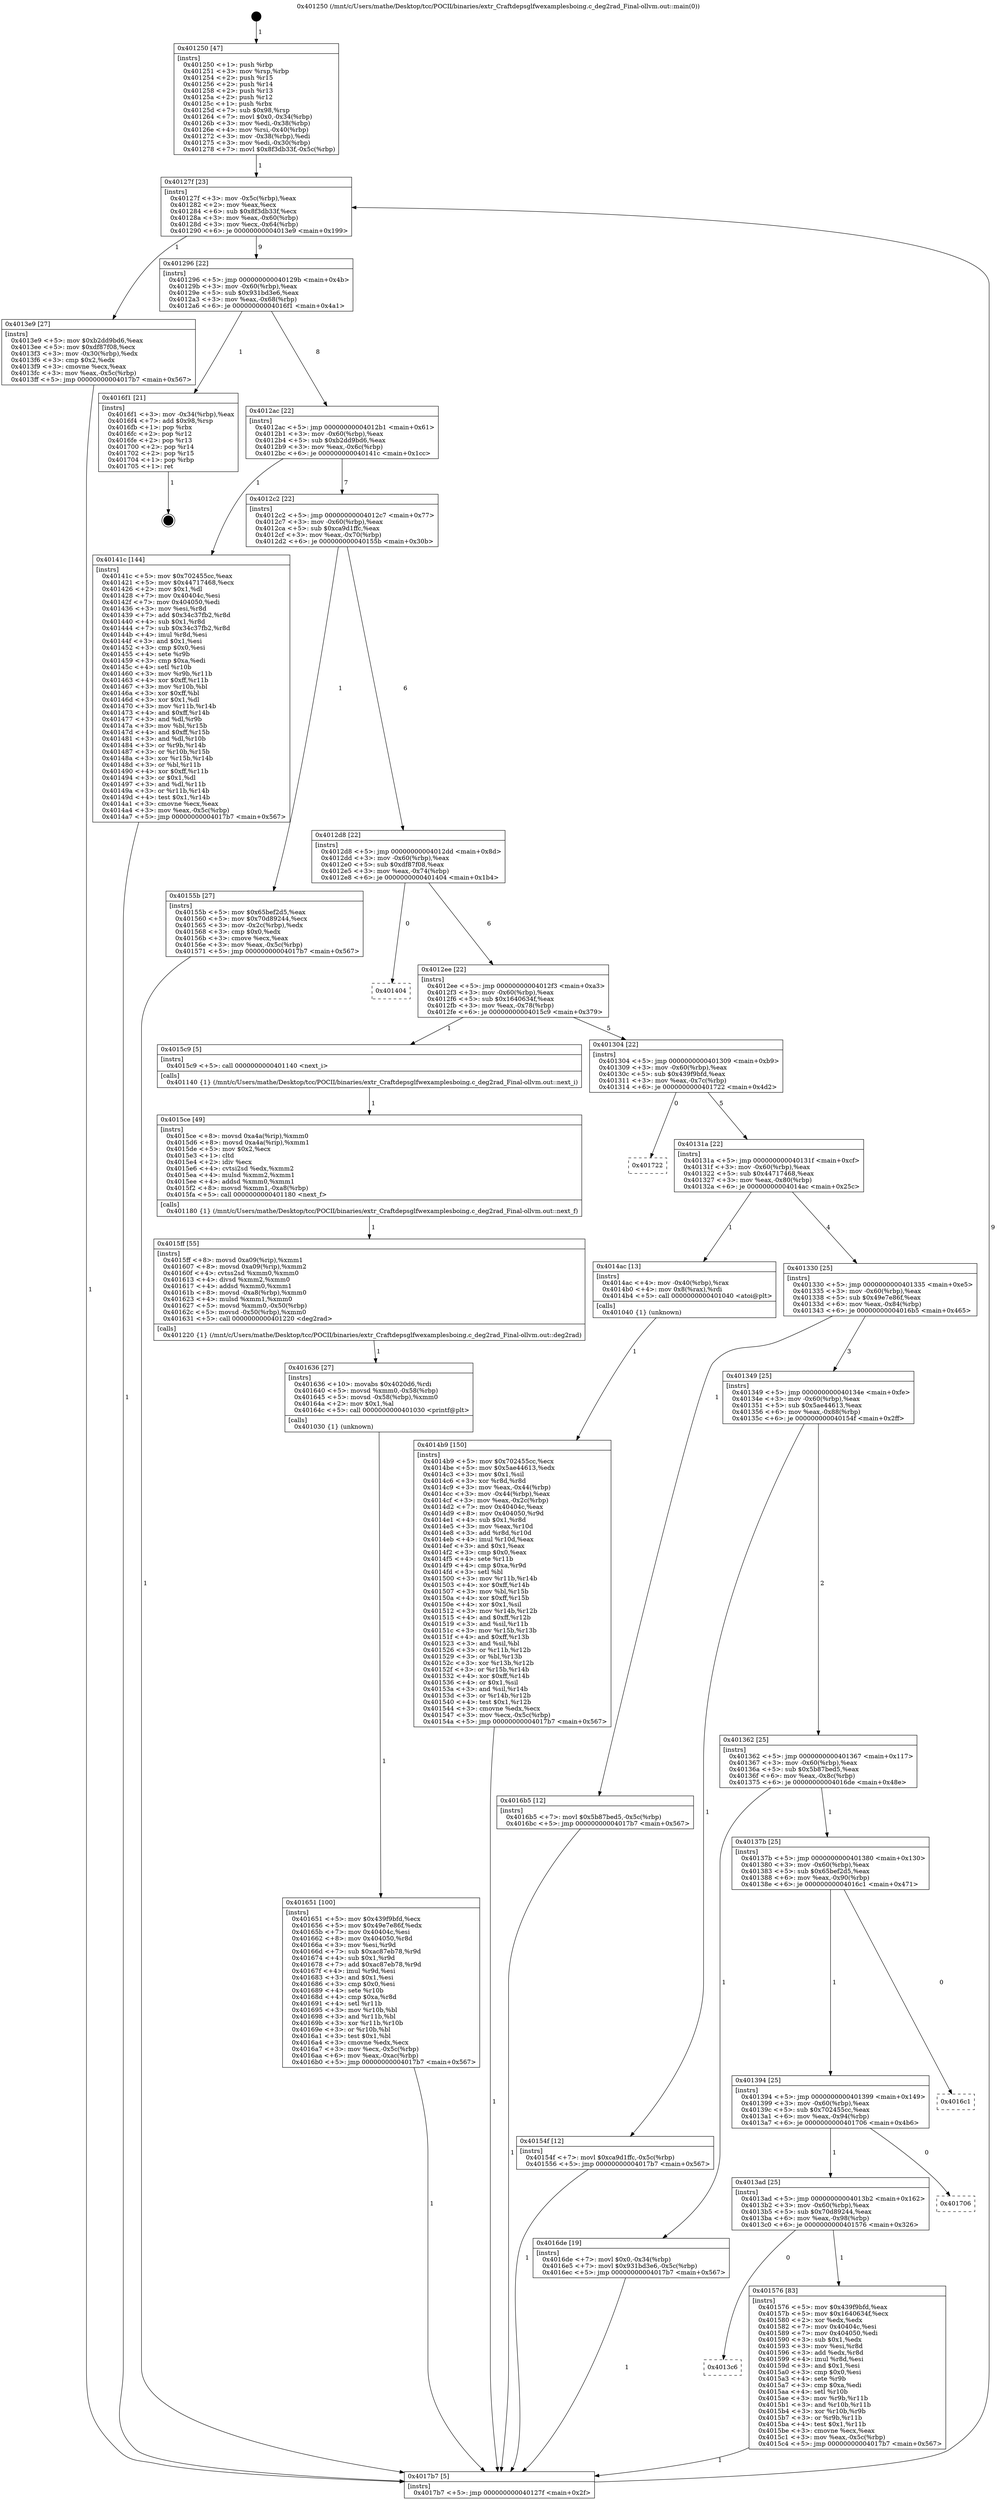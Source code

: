 digraph "0x401250" {
  label = "0x401250 (/mnt/c/Users/mathe/Desktop/tcc/POCII/binaries/extr_Craftdepsglfwexamplesboing.c_deg2rad_Final-ollvm.out::main(0))"
  labelloc = "t"
  node[shape=record]

  Entry [label="",width=0.3,height=0.3,shape=circle,fillcolor=black,style=filled]
  "0x40127f" [label="{
     0x40127f [23]\l
     | [instrs]\l
     &nbsp;&nbsp;0x40127f \<+3\>: mov -0x5c(%rbp),%eax\l
     &nbsp;&nbsp;0x401282 \<+2\>: mov %eax,%ecx\l
     &nbsp;&nbsp;0x401284 \<+6\>: sub $0x8f3db33f,%ecx\l
     &nbsp;&nbsp;0x40128a \<+3\>: mov %eax,-0x60(%rbp)\l
     &nbsp;&nbsp;0x40128d \<+3\>: mov %ecx,-0x64(%rbp)\l
     &nbsp;&nbsp;0x401290 \<+6\>: je 00000000004013e9 \<main+0x199\>\l
  }"]
  "0x4013e9" [label="{
     0x4013e9 [27]\l
     | [instrs]\l
     &nbsp;&nbsp;0x4013e9 \<+5\>: mov $0xb2dd9bd6,%eax\l
     &nbsp;&nbsp;0x4013ee \<+5\>: mov $0xdf87f08,%ecx\l
     &nbsp;&nbsp;0x4013f3 \<+3\>: mov -0x30(%rbp),%edx\l
     &nbsp;&nbsp;0x4013f6 \<+3\>: cmp $0x2,%edx\l
     &nbsp;&nbsp;0x4013f9 \<+3\>: cmovne %ecx,%eax\l
     &nbsp;&nbsp;0x4013fc \<+3\>: mov %eax,-0x5c(%rbp)\l
     &nbsp;&nbsp;0x4013ff \<+5\>: jmp 00000000004017b7 \<main+0x567\>\l
  }"]
  "0x401296" [label="{
     0x401296 [22]\l
     | [instrs]\l
     &nbsp;&nbsp;0x401296 \<+5\>: jmp 000000000040129b \<main+0x4b\>\l
     &nbsp;&nbsp;0x40129b \<+3\>: mov -0x60(%rbp),%eax\l
     &nbsp;&nbsp;0x40129e \<+5\>: sub $0x931bd3e6,%eax\l
     &nbsp;&nbsp;0x4012a3 \<+3\>: mov %eax,-0x68(%rbp)\l
     &nbsp;&nbsp;0x4012a6 \<+6\>: je 00000000004016f1 \<main+0x4a1\>\l
  }"]
  "0x4017b7" [label="{
     0x4017b7 [5]\l
     | [instrs]\l
     &nbsp;&nbsp;0x4017b7 \<+5\>: jmp 000000000040127f \<main+0x2f\>\l
  }"]
  "0x401250" [label="{
     0x401250 [47]\l
     | [instrs]\l
     &nbsp;&nbsp;0x401250 \<+1\>: push %rbp\l
     &nbsp;&nbsp;0x401251 \<+3\>: mov %rsp,%rbp\l
     &nbsp;&nbsp;0x401254 \<+2\>: push %r15\l
     &nbsp;&nbsp;0x401256 \<+2\>: push %r14\l
     &nbsp;&nbsp;0x401258 \<+2\>: push %r13\l
     &nbsp;&nbsp;0x40125a \<+2\>: push %r12\l
     &nbsp;&nbsp;0x40125c \<+1\>: push %rbx\l
     &nbsp;&nbsp;0x40125d \<+7\>: sub $0x98,%rsp\l
     &nbsp;&nbsp;0x401264 \<+7\>: movl $0x0,-0x34(%rbp)\l
     &nbsp;&nbsp;0x40126b \<+3\>: mov %edi,-0x38(%rbp)\l
     &nbsp;&nbsp;0x40126e \<+4\>: mov %rsi,-0x40(%rbp)\l
     &nbsp;&nbsp;0x401272 \<+3\>: mov -0x38(%rbp),%edi\l
     &nbsp;&nbsp;0x401275 \<+3\>: mov %edi,-0x30(%rbp)\l
     &nbsp;&nbsp;0x401278 \<+7\>: movl $0x8f3db33f,-0x5c(%rbp)\l
  }"]
  Exit [label="",width=0.3,height=0.3,shape=circle,fillcolor=black,style=filled,peripheries=2]
  "0x4016f1" [label="{
     0x4016f1 [21]\l
     | [instrs]\l
     &nbsp;&nbsp;0x4016f1 \<+3\>: mov -0x34(%rbp),%eax\l
     &nbsp;&nbsp;0x4016f4 \<+7\>: add $0x98,%rsp\l
     &nbsp;&nbsp;0x4016fb \<+1\>: pop %rbx\l
     &nbsp;&nbsp;0x4016fc \<+2\>: pop %r12\l
     &nbsp;&nbsp;0x4016fe \<+2\>: pop %r13\l
     &nbsp;&nbsp;0x401700 \<+2\>: pop %r14\l
     &nbsp;&nbsp;0x401702 \<+2\>: pop %r15\l
     &nbsp;&nbsp;0x401704 \<+1\>: pop %rbp\l
     &nbsp;&nbsp;0x401705 \<+1\>: ret\l
  }"]
  "0x4012ac" [label="{
     0x4012ac [22]\l
     | [instrs]\l
     &nbsp;&nbsp;0x4012ac \<+5\>: jmp 00000000004012b1 \<main+0x61\>\l
     &nbsp;&nbsp;0x4012b1 \<+3\>: mov -0x60(%rbp),%eax\l
     &nbsp;&nbsp;0x4012b4 \<+5\>: sub $0xb2dd9bd6,%eax\l
     &nbsp;&nbsp;0x4012b9 \<+3\>: mov %eax,-0x6c(%rbp)\l
     &nbsp;&nbsp;0x4012bc \<+6\>: je 000000000040141c \<main+0x1cc\>\l
  }"]
  "0x401651" [label="{
     0x401651 [100]\l
     | [instrs]\l
     &nbsp;&nbsp;0x401651 \<+5\>: mov $0x439f9bfd,%ecx\l
     &nbsp;&nbsp;0x401656 \<+5\>: mov $0x49e7e86f,%edx\l
     &nbsp;&nbsp;0x40165b \<+7\>: mov 0x40404c,%esi\l
     &nbsp;&nbsp;0x401662 \<+8\>: mov 0x404050,%r8d\l
     &nbsp;&nbsp;0x40166a \<+3\>: mov %esi,%r9d\l
     &nbsp;&nbsp;0x40166d \<+7\>: sub $0xac87eb78,%r9d\l
     &nbsp;&nbsp;0x401674 \<+4\>: sub $0x1,%r9d\l
     &nbsp;&nbsp;0x401678 \<+7\>: add $0xac87eb78,%r9d\l
     &nbsp;&nbsp;0x40167f \<+4\>: imul %r9d,%esi\l
     &nbsp;&nbsp;0x401683 \<+3\>: and $0x1,%esi\l
     &nbsp;&nbsp;0x401686 \<+3\>: cmp $0x0,%esi\l
     &nbsp;&nbsp;0x401689 \<+4\>: sete %r10b\l
     &nbsp;&nbsp;0x40168d \<+4\>: cmp $0xa,%r8d\l
     &nbsp;&nbsp;0x401691 \<+4\>: setl %r11b\l
     &nbsp;&nbsp;0x401695 \<+3\>: mov %r10b,%bl\l
     &nbsp;&nbsp;0x401698 \<+3\>: and %r11b,%bl\l
     &nbsp;&nbsp;0x40169b \<+3\>: xor %r11b,%r10b\l
     &nbsp;&nbsp;0x40169e \<+3\>: or %r10b,%bl\l
     &nbsp;&nbsp;0x4016a1 \<+3\>: test $0x1,%bl\l
     &nbsp;&nbsp;0x4016a4 \<+3\>: cmovne %edx,%ecx\l
     &nbsp;&nbsp;0x4016a7 \<+3\>: mov %ecx,-0x5c(%rbp)\l
     &nbsp;&nbsp;0x4016aa \<+6\>: mov %eax,-0xac(%rbp)\l
     &nbsp;&nbsp;0x4016b0 \<+5\>: jmp 00000000004017b7 \<main+0x567\>\l
  }"]
  "0x40141c" [label="{
     0x40141c [144]\l
     | [instrs]\l
     &nbsp;&nbsp;0x40141c \<+5\>: mov $0x702455cc,%eax\l
     &nbsp;&nbsp;0x401421 \<+5\>: mov $0x44717468,%ecx\l
     &nbsp;&nbsp;0x401426 \<+2\>: mov $0x1,%dl\l
     &nbsp;&nbsp;0x401428 \<+7\>: mov 0x40404c,%esi\l
     &nbsp;&nbsp;0x40142f \<+7\>: mov 0x404050,%edi\l
     &nbsp;&nbsp;0x401436 \<+3\>: mov %esi,%r8d\l
     &nbsp;&nbsp;0x401439 \<+7\>: add $0x34c37fb2,%r8d\l
     &nbsp;&nbsp;0x401440 \<+4\>: sub $0x1,%r8d\l
     &nbsp;&nbsp;0x401444 \<+7\>: sub $0x34c37fb2,%r8d\l
     &nbsp;&nbsp;0x40144b \<+4\>: imul %r8d,%esi\l
     &nbsp;&nbsp;0x40144f \<+3\>: and $0x1,%esi\l
     &nbsp;&nbsp;0x401452 \<+3\>: cmp $0x0,%esi\l
     &nbsp;&nbsp;0x401455 \<+4\>: sete %r9b\l
     &nbsp;&nbsp;0x401459 \<+3\>: cmp $0xa,%edi\l
     &nbsp;&nbsp;0x40145c \<+4\>: setl %r10b\l
     &nbsp;&nbsp;0x401460 \<+3\>: mov %r9b,%r11b\l
     &nbsp;&nbsp;0x401463 \<+4\>: xor $0xff,%r11b\l
     &nbsp;&nbsp;0x401467 \<+3\>: mov %r10b,%bl\l
     &nbsp;&nbsp;0x40146a \<+3\>: xor $0xff,%bl\l
     &nbsp;&nbsp;0x40146d \<+3\>: xor $0x1,%dl\l
     &nbsp;&nbsp;0x401470 \<+3\>: mov %r11b,%r14b\l
     &nbsp;&nbsp;0x401473 \<+4\>: and $0xff,%r14b\l
     &nbsp;&nbsp;0x401477 \<+3\>: and %dl,%r9b\l
     &nbsp;&nbsp;0x40147a \<+3\>: mov %bl,%r15b\l
     &nbsp;&nbsp;0x40147d \<+4\>: and $0xff,%r15b\l
     &nbsp;&nbsp;0x401481 \<+3\>: and %dl,%r10b\l
     &nbsp;&nbsp;0x401484 \<+3\>: or %r9b,%r14b\l
     &nbsp;&nbsp;0x401487 \<+3\>: or %r10b,%r15b\l
     &nbsp;&nbsp;0x40148a \<+3\>: xor %r15b,%r14b\l
     &nbsp;&nbsp;0x40148d \<+3\>: or %bl,%r11b\l
     &nbsp;&nbsp;0x401490 \<+4\>: xor $0xff,%r11b\l
     &nbsp;&nbsp;0x401494 \<+3\>: or $0x1,%dl\l
     &nbsp;&nbsp;0x401497 \<+3\>: and %dl,%r11b\l
     &nbsp;&nbsp;0x40149a \<+3\>: or %r11b,%r14b\l
     &nbsp;&nbsp;0x40149d \<+4\>: test $0x1,%r14b\l
     &nbsp;&nbsp;0x4014a1 \<+3\>: cmovne %ecx,%eax\l
     &nbsp;&nbsp;0x4014a4 \<+3\>: mov %eax,-0x5c(%rbp)\l
     &nbsp;&nbsp;0x4014a7 \<+5\>: jmp 00000000004017b7 \<main+0x567\>\l
  }"]
  "0x4012c2" [label="{
     0x4012c2 [22]\l
     | [instrs]\l
     &nbsp;&nbsp;0x4012c2 \<+5\>: jmp 00000000004012c7 \<main+0x77\>\l
     &nbsp;&nbsp;0x4012c7 \<+3\>: mov -0x60(%rbp),%eax\l
     &nbsp;&nbsp;0x4012ca \<+5\>: sub $0xca9d1ffc,%eax\l
     &nbsp;&nbsp;0x4012cf \<+3\>: mov %eax,-0x70(%rbp)\l
     &nbsp;&nbsp;0x4012d2 \<+6\>: je 000000000040155b \<main+0x30b\>\l
  }"]
  "0x401636" [label="{
     0x401636 [27]\l
     | [instrs]\l
     &nbsp;&nbsp;0x401636 \<+10\>: movabs $0x4020d6,%rdi\l
     &nbsp;&nbsp;0x401640 \<+5\>: movsd %xmm0,-0x58(%rbp)\l
     &nbsp;&nbsp;0x401645 \<+5\>: movsd -0x58(%rbp),%xmm0\l
     &nbsp;&nbsp;0x40164a \<+2\>: mov $0x1,%al\l
     &nbsp;&nbsp;0x40164c \<+5\>: call 0000000000401030 \<printf@plt\>\l
     | [calls]\l
     &nbsp;&nbsp;0x401030 \{1\} (unknown)\l
  }"]
  "0x40155b" [label="{
     0x40155b [27]\l
     | [instrs]\l
     &nbsp;&nbsp;0x40155b \<+5\>: mov $0x65bef2d5,%eax\l
     &nbsp;&nbsp;0x401560 \<+5\>: mov $0x70d89244,%ecx\l
     &nbsp;&nbsp;0x401565 \<+3\>: mov -0x2c(%rbp),%edx\l
     &nbsp;&nbsp;0x401568 \<+3\>: cmp $0x0,%edx\l
     &nbsp;&nbsp;0x40156b \<+3\>: cmove %ecx,%eax\l
     &nbsp;&nbsp;0x40156e \<+3\>: mov %eax,-0x5c(%rbp)\l
     &nbsp;&nbsp;0x401571 \<+5\>: jmp 00000000004017b7 \<main+0x567\>\l
  }"]
  "0x4012d8" [label="{
     0x4012d8 [22]\l
     | [instrs]\l
     &nbsp;&nbsp;0x4012d8 \<+5\>: jmp 00000000004012dd \<main+0x8d\>\l
     &nbsp;&nbsp;0x4012dd \<+3\>: mov -0x60(%rbp),%eax\l
     &nbsp;&nbsp;0x4012e0 \<+5\>: sub $0xdf87f08,%eax\l
     &nbsp;&nbsp;0x4012e5 \<+3\>: mov %eax,-0x74(%rbp)\l
     &nbsp;&nbsp;0x4012e8 \<+6\>: je 0000000000401404 \<main+0x1b4\>\l
  }"]
  "0x4015ff" [label="{
     0x4015ff [55]\l
     | [instrs]\l
     &nbsp;&nbsp;0x4015ff \<+8\>: movsd 0xa09(%rip),%xmm1\l
     &nbsp;&nbsp;0x401607 \<+8\>: movsd 0xa09(%rip),%xmm2\l
     &nbsp;&nbsp;0x40160f \<+4\>: cvtss2sd %xmm0,%xmm0\l
     &nbsp;&nbsp;0x401613 \<+4\>: divsd %xmm2,%xmm0\l
     &nbsp;&nbsp;0x401617 \<+4\>: addsd %xmm0,%xmm1\l
     &nbsp;&nbsp;0x40161b \<+8\>: movsd -0xa8(%rbp),%xmm0\l
     &nbsp;&nbsp;0x401623 \<+4\>: mulsd %xmm1,%xmm0\l
     &nbsp;&nbsp;0x401627 \<+5\>: movsd %xmm0,-0x50(%rbp)\l
     &nbsp;&nbsp;0x40162c \<+5\>: movsd -0x50(%rbp),%xmm0\l
     &nbsp;&nbsp;0x401631 \<+5\>: call 0000000000401220 \<deg2rad\>\l
     | [calls]\l
     &nbsp;&nbsp;0x401220 \{1\} (/mnt/c/Users/mathe/Desktop/tcc/POCII/binaries/extr_Craftdepsglfwexamplesboing.c_deg2rad_Final-ollvm.out::deg2rad)\l
  }"]
  "0x401404" [label="{
     0x401404\l
  }", style=dashed]
  "0x4012ee" [label="{
     0x4012ee [22]\l
     | [instrs]\l
     &nbsp;&nbsp;0x4012ee \<+5\>: jmp 00000000004012f3 \<main+0xa3\>\l
     &nbsp;&nbsp;0x4012f3 \<+3\>: mov -0x60(%rbp),%eax\l
     &nbsp;&nbsp;0x4012f6 \<+5\>: sub $0x1640634f,%eax\l
     &nbsp;&nbsp;0x4012fb \<+3\>: mov %eax,-0x78(%rbp)\l
     &nbsp;&nbsp;0x4012fe \<+6\>: je 00000000004015c9 \<main+0x379\>\l
  }"]
  "0x4015ce" [label="{
     0x4015ce [49]\l
     | [instrs]\l
     &nbsp;&nbsp;0x4015ce \<+8\>: movsd 0xa4a(%rip),%xmm0\l
     &nbsp;&nbsp;0x4015d6 \<+8\>: movsd 0xa4a(%rip),%xmm1\l
     &nbsp;&nbsp;0x4015de \<+5\>: mov $0x2,%ecx\l
     &nbsp;&nbsp;0x4015e3 \<+1\>: cltd\l
     &nbsp;&nbsp;0x4015e4 \<+2\>: idiv %ecx\l
     &nbsp;&nbsp;0x4015e6 \<+4\>: cvtsi2sd %edx,%xmm2\l
     &nbsp;&nbsp;0x4015ea \<+4\>: mulsd %xmm2,%xmm1\l
     &nbsp;&nbsp;0x4015ee \<+4\>: addsd %xmm0,%xmm1\l
     &nbsp;&nbsp;0x4015f2 \<+8\>: movsd %xmm1,-0xa8(%rbp)\l
     &nbsp;&nbsp;0x4015fa \<+5\>: call 0000000000401180 \<next_f\>\l
     | [calls]\l
     &nbsp;&nbsp;0x401180 \{1\} (/mnt/c/Users/mathe/Desktop/tcc/POCII/binaries/extr_Craftdepsglfwexamplesboing.c_deg2rad_Final-ollvm.out::next_f)\l
  }"]
  "0x4015c9" [label="{
     0x4015c9 [5]\l
     | [instrs]\l
     &nbsp;&nbsp;0x4015c9 \<+5\>: call 0000000000401140 \<next_i\>\l
     | [calls]\l
     &nbsp;&nbsp;0x401140 \{1\} (/mnt/c/Users/mathe/Desktop/tcc/POCII/binaries/extr_Craftdepsglfwexamplesboing.c_deg2rad_Final-ollvm.out::next_i)\l
  }"]
  "0x401304" [label="{
     0x401304 [22]\l
     | [instrs]\l
     &nbsp;&nbsp;0x401304 \<+5\>: jmp 0000000000401309 \<main+0xb9\>\l
     &nbsp;&nbsp;0x401309 \<+3\>: mov -0x60(%rbp),%eax\l
     &nbsp;&nbsp;0x40130c \<+5\>: sub $0x439f9bfd,%eax\l
     &nbsp;&nbsp;0x401311 \<+3\>: mov %eax,-0x7c(%rbp)\l
     &nbsp;&nbsp;0x401314 \<+6\>: je 0000000000401722 \<main+0x4d2\>\l
  }"]
  "0x4013c6" [label="{
     0x4013c6\l
  }", style=dashed]
  "0x401722" [label="{
     0x401722\l
  }", style=dashed]
  "0x40131a" [label="{
     0x40131a [22]\l
     | [instrs]\l
     &nbsp;&nbsp;0x40131a \<+5\>: jmp 000000000040131f \<main+0xcf\>\l
     &nbsp;&nbsp;0x40131f \<+3\>: mov -0x60(%rbp),%eax\l
     &nbsp;&nbsp;0x401322 \<+5\>: sub $0x44717468,%eax\l
     &nbsp;&nbsp;0x401327 \<+3\>: mov %eax,-0x80(%rbp)\l
     &nbsp;&nbsp;0x40132a \<+6\>: je 00000000004014ac \<main+0x25c\>\l
  }"]
  "0x401576" [label="{
     0x401576 [83]\l
     | [instrs]\l
     &nbsp;&nbsp;0x401576 \<+5\>: mov $0x439f9bfd,%eax\l
     &nbsp;&nbsp;0x40157b \<+5\>: mov $0x1640634f,%ecx\l
     &nbsp;&nbsp;0x401580 \<+2\>: xor %edx,%edx\l
     &nbsp;&nbsp;0x401582 \<+7\>: mov 0x40404c,%esi\l
     &nbsp;&nbsp;0x401589 \<+7\>: mov 0x404050,%edi\l
     &nbsp;&nbsp;0x401590 \<+3\>: sub $0x1,%edx\l
     &nbsp;&nbsp;0x401593 \<+3\>: mov %esi,%r8d\l
     &nbsp;&nbsp;0x401596 \<+3\>: add %edx,%r8d\l
     &nbsp;&nbsp;0x401599 \<+4\>: imul %r8d,%esi\l
     &nbsp;&nbsp;0x40159d \<+3\>: and $0x1,%esi\l
     &nbsp;&nbsp;0x4015a0 \<+3\>: cmp $0x0,%esi\l
     &nbsp;&nbsp;0x4015a3 \<+4\>: sete %r9b\l
     &nbsp;&nbsp;0x4015a7 \<+3\>: cmp $0xa,%edi\l
     &nbsp;&nbsp;0x4015aa \<+4\>: setl %r10b\l
     &nbsp;&nbsp;0x4015ae \<+3\>: mov %r9b,%r11b\l
     &nbsp;&nbsp;0x4015b1 \<+3\>: and %r10b,%r11b\l
     &nbsp;&nbsp;0x4015b4 \<+3\>: xor %r10b,%r9b\l
     &nbsp;&nbsp;0x4015b7 \<+3\>: or %r9b,%r11b\l
     &nbsp;&nbsp;0x4015ba \<+4\>: test $0x1,%r11b\l
     &nbsp;&nbsp;0x4015be \<+3\>: cmovne %ecx,%eax\l
     &nbsp;&nbsp;0x4015c1 \<+3\>: mov %eax,-0x5c(%rbp)\l
     &nbsp;&nbsp;0x4015c4 \<+5\>: jmp 00000000004017b7 \<main+0x567\>\l
  }"]
  "0x4014ac" [label="{
     0x4014ac [13]\l
     | [instrs]\l
     &nbsp;&nbsp;0x4014ac \<+4\>: mov -0x40(%rbp),%rax\l
     &nbsp;&nbsp;0x4014b0 \<+4\>: mov 0x8(%rax),%rdi\l
     &nbsp;&nbsp;0x4014b4 \<+5\>: call 0000000000401040 \<atoi@plt\>\l
     | [calls]\l
     &nbsp;&nbsp;0x401040 \{1\} (unknown)\l
  }"]
  "0x401330" [label="{
     0x401330 [25]\l
     | [instrs]\l
     &nbsp;&nbsp;0x401330 \<+5\>: jmp 0000000000401335 \<main+0xe5\>\l
     &nbsp;&nbsp;0x401335 \<+3\>: mov -0x60(%rbp),%eax\l
     &nbsp;&nbsp;0x401338 \<+5\>: sub $0x49e7e86f,%eax\l
     &nbsp;&nbsp;0x40133d \<+6\>: mov %eax,-0x84(%rbp)\l
     &nbsp;&nbsp;0x401343 \<+6\>: je 00000000004016b5 \<main+0x465\>\l
  }"]
  "0x4014b9" [label="{
     0x4014b9 [150]\l
     | [instrs]\l
     &nbsp;&nbsp;0x4014b9 \<+5\>: mov $0x702455cc,%ecx\l
     &nbsp;&nbsp;0x4014be \<+5\>: mov $0x5ae44613,%edx\l
     &nbsp;&nbsp;0x4014c3 \<+3\>: mov $0x1,%sil\l
     &nbsp;&nbsp;0x4014c6 \<+3\>: xor %r8d,%r8d\l
     &nbsp;&nbsp;0x4014c9 \<+3\>: mov %eax,-0x44(%rbp)\l
     &nbsp;&nbsp;0x4014cc \<+3\>: mov -0x44(%rbp),%eax\l
     &nbsp;&nbsp;0x4014cf \<+3\>: mov %eax,-0x2c(%rbp)\l
     &nbsp;&nbsp;0x4014d2 \<+7\>: mov 0x40404c,%eax\l
     &nbsp;&nbsp;0x4014d9 \<+8\>: mov 0x404050,%r9d\l
     &nbsp;&nbsp;0x4014e1 \<+4\>: sub $0x1,%r8d\l
     &nbsp;&nbsp;0x4014e5 \<+3\>: mov %eax,%r10d\l
     &nbsp;&nbsp;0x4014e8 \<+3\>: add %r8d,%r10d\l
     &nbsp;&nbsp;0x4014eb \<+4\>: imul %r10d,%eax\l
     &nbsp;&nbsp;0x4014ef \<+3\>: and $0x1,%eax\l
     &nbsp;&nbsp;0x4014f2 \<+3\>: cmp $0x0,%eax\l
     &nbsp;&nbsp;0x4014f5 \<+4\>: sete %r11b\l
     &nbsp;&nbsp;0x4014f9 \<+4\>: cmp $0xa,%r9d\l
     &nbsp;&nbsp;0x4014fd \<+3\>: setl %bl\l
     &nbsp;&nbsp;0x401500 \<+3\>: mov %r11b,%r14b\l
     &nbsp;&nbsp;0x401503 \<+4\>: xor $0xff,%r14b\l
     &nbsp;&nbsp;0x401507 \<+3\>: mov %bl,%r15b\l
     &nbsp;&nbsp;0x40150a \<+4\>: xor $0xff,%r15b\l
     &nbsp;&nbsp;0x40150e \<+4\>: xor $0x1,%sil\l
     &nbsp;&nbsp;0x401512 \<+3\>: mov %r14b,%r12b\l
     &nbsp;&nbsp;0x401515 \<+4\>: and $0xff,%r12b\l
     &nbsp;&nbsp;0x401519 \<+3\>: and %sil,%r11b\l
     &nbsp;&nbsp;0x40151c \<+3\>: mov %r15b,%r13b\l
     &nbsp;&nbsp;0x40151f \<+4\>: and $0xff,%r13b\l
     &nbsp;&nbsp;0x401523 \<+3\>: and %sil,%bl\l
     &nbsp;&nbsp;0x401526 \<+3\>: or %r11b,%r12b\l
     &nbsp;&nbsp;0x401529 \<+3\>: or %bl,%r13b\l
     &nbsp;&nbsp;0x40152c \<+3\>: xor %r13b,%r12b\l
     &nbsp;&nbsp;0x40152f \<+3\>: or %r15b,%r14b\l
     &nbsp;&nbsp;0x401532 \<+4\>: xor $0xff,%r14b\l
     &nbsp;&nbsp;0x401536 \<+4\>: or $0x1,%sil\l
     &nbsp;&nbsp;0x40153a \<+3\>: and %sil,%r14b\l
     &nbsp;&nbsp;0x40153d \<+3\>: or %r14b,%r12b\l
     &nbsp;&nbsp;0x401540 \<+4\>: test $0x1,%r12b\l
     &nbsp;&nbsp;0x401544 \<+3\>: cmovne %edx,%ecx\l
     &nbsp;&nbsp;0x401547 \<+3\>: mov %ecx,-0x5c(%rbp)\l
     &nbsp;&nbsp;0x40154a \<+5\>: jmp 00000000004017b7 \<main+0x567\>\l
  }"]
  "0x4013ad" [label="{
     0x4013ad [25]\l
     | [instrs]\l
     &nbsp;&nbsp;0x4013ad \<+5\>: jmp 00000000004013b2 \<main+0x162\>\l
     &nbsp;&nbsp;0x4013b2 \<+3\>: mov -0x60(%rbp),%eax\l
     &nbsp;&nbsp;0x4013b5 \<+5\>: sub $0x70d89244,%eax\l
     &nbsp;&nbsp;0x4013ba \<+6\>: mov %eax,-0x98(%rbp)\l
     &nbsp;&nbsp;0x4013c0 \<+6\>: je 0000000000401576 \<main+0x326\>\l
  }"]
  "0x4016b5" [label="{
     0x4016b5 [12]\l
     | [instrs]\l
     &nbsp;&nbsp;0x4016b5 \<+7\>: movl $0x5b87bed5,-0x5c(%rbp)\l
     &nbsp;&nbsp;0x4016bc \<+5\>: jmp 00000000004017b7 \<main+0x567\>\l
  }"]
  "0x401349" [label="{
     0x401349 [25]\l
     | [instrs]\l
     &nbsp;&nbsp;0x401349 \<+5\>: jmp 000000000040134e \<main+0xfe\>\l
     &nbsp;&nbsp;0x40134e \<+3\>: mov -0x60(%rbp),%eax\l
     &nbsp;&nbsp;0x401351 \<+5\>: sub $0x5ae44613,%eax\l
     &nbsp;&nbsp;0x401356 \<+6\>: mov %eax,-0x88(%rbp)\l
     &nbsp;&nbsp;0x40135c \<+6\>: je 000000000040154f \<main+0x2ff\>\l
  }"]
  "0x401706" [label="{
     0x401706\l
  }", style=dashed]
  "0x40154f" [label="{
     0x40154f [12]\l
     | [instrs]\l
     &nbsp;&nbsp;0x40154f \<+7\>: movl $0xca9d1ffc,-0x5c(%rbp)\l
     &nbsp;&nbsp;0x401556 \<+5\>: jmp 00000000004017b7 \<main+0x567\>\l
  }"]
  "0x401362" [label="{
     0x401362 [25]\l
     | [instrs]\l
     &nbsp;&nbsp;0x401362 \<+5\>: jmp 0000000000401367 \<main+0x117\>\l
     &nbsp;&nbsp;0x401367 \<+3\>: mov -0x60(%rbp),%eax\l
     &nbsp;&nbsp;0x40136a \<+5\>: sub $0x5b87bed5,%eax\l
     &nbsp;&nbsp;0x40136f \<+6\>: mov %eax,-0x8c(%rbp)\l
     &nbsp;&nbsp;0x401375 \<+6\>: je 00000000004016de \<main+0x48e\>\l
  }"]
  "0x401394" [label="{
     0x401394 [25]\l
     | [instrs]\l
     &nbsp;&nbsp;0x401394 \<+5\>: jmp 0000000000401399 \<main+0x149\>\l
     &nbsp;&nbsp;0x401399 \<+3\>: mov -0x60(%rbp),%eax\l
     &nbsp;&nbsp;0x40139c \<+5\>: sub $0x702455cc,%eax\l
     &nbsp;&nbsp;0x4013a1 \<+6\>: mov %eax,-0x94(%rbp)\l
     &nbsp;&nbsp;0x4013a7 \<+6\>: je 0000000000401706 \<main+0x4b6\>\l
  }"]
  "0x4016de" [label="{
     0x4016de [19]\l
     | [instrs]\l
     &nbsp;&nbsp;0x4016de \<+7\>: movl $0x0,-0x34(%rbp)\l
     &nbsp;&nbsp;0x4016e5 \<+7\>: movl $0x931bd3e6,-0x5c(%rbp)\l
     &nbsp;&nbsp;0x4016ec \<+5\>: jmp 00000000004017b7 \<main+0x567\>\l
  }"]
  "0x40137b" [label="{
     0x40137b [25]\l
     | [instrs]\l
     &nbsp;&nbsp;0x40137b \<+5\>: jmp 0000000000401380 \<main+0x130\>\l
     &nbsp;&nbsp;0x401380 \<+3\>: mov -0x60(%rbp),%eax\l
     &nbsp;&nbsp;0x401383 \<+5\>: sub $0x65bef2d5,%eax\l
     &nbsp;&nbsp;0x401388 \<+6\>: mov %eax,-0x90(%rbp)\l
     &nbsp;&nbsp;0x40138e \<+6\>: je 00000000004016c1 \<main+0x471\>\l
  }"]
  "0x4016c1" [label="{
     0x4016c1\l
  }", style=dashed]
  Entry -> "0x401250" [label=" 1"]
  "0x40127f" -> "0x4013e9" [label=" 1"]
  "0x40127f" -> "0x401296" [label=" 9"]
  "0x4013e9" -> "0x4017b7" [label=" 1"]
  "0x401250" -> "0x40127f" [label=" 1"]
  "0x4017b7" -> "0x40127f" [label=" 9"]
  "0x4016f1" -> Exit [label=" 1"]
  "0x401296" -> "0x4016f1" [label=" 1"]
  "0x401296" -> "0x4012ac" [label=" 8"]
  "0x4016de" -> "0x4017b7" [label=" 1"]
  "0x4012ac" -> "0x40141c" [label=" 1"]
  "0x4012ac" -> "0x4012c2" [label=" 7"]
  "0x40141c" -> "0x4017b7" [label=" 1"]
  "0x4016b5" -> "0x4017b7" [label=" 1"]
  "0x4012c2" -> "0x40155b" [label=" 1"]
  "0x4012c2" -> "0x4012d8" [label=" 6"]
  "0x401651" -> "0x4017b7" [label=" 1"]
  "0x4012d8" -> "0x401404" [label=" 0"]
  "0x4012d8" -> "0x4012ee" [label=" 6"]
  "0x401636" -> "0x401651" [label=" 1"]
  "0x4012ee" -> "0x4015c9" [label=" 1"]
  "0x4012ee" -> "0x401304" [label=" 5"]
  "0x4015ff" -> "0x401636" [label=" 1"]
  "0x401304" -> "0x401722" [label=" 0"]
  "0x401304" -> "0x40131a" [label=" 5"]
  "0x4015ce" -> "0x4015ff" [label=" 1"]
  "0x40131a" -> "0x4014ac" [label=" 1"]
  "0x40131a" -> "0x401330" [label=" 4"]
  "0x4014ac" -> "0x4014b9" [label=" 1"]
  "0x4014b9" -> "0x4017b7" [label=" 1"]
  "0x4015c9" -> "0x4015ce" [label=" 1"]
  "0x401330" -> "0x4016b5" [label=" 1"]
  "0x401330" -> "0x401349" [label=" 3"]
  "0x4013ad" -> "0x4013c6" [label=" 0"]
  "0x401349" -> "0x40154f" [label=" 1"]
  "0x401349" -> "0x401362" [label=" 2"]
  "0x40154f" -> "0x4017b7" [label=" 1"]
  "0x40155b" -> "0x4017b7" [label=" 1"]
  "0x4013ad" -> "0x401576" [label=" 1"]
  "0x401362" -> "0x4016de" [label=" 1"]
  "0x401362" -> "0x40137b" [label=" 1"]
  "0x401394" -> "0x4013ad" [label=" 1"]
  "0x40137b" -> "0x4016c1" [label=" 0"]
  "0x40137b" -> "0x401394" [label=" 1"]
  "0x401576" -> "0x4017b7" [label=" 1"]
  "0x401394" -> "0x401706" [label=" 0"]
}
